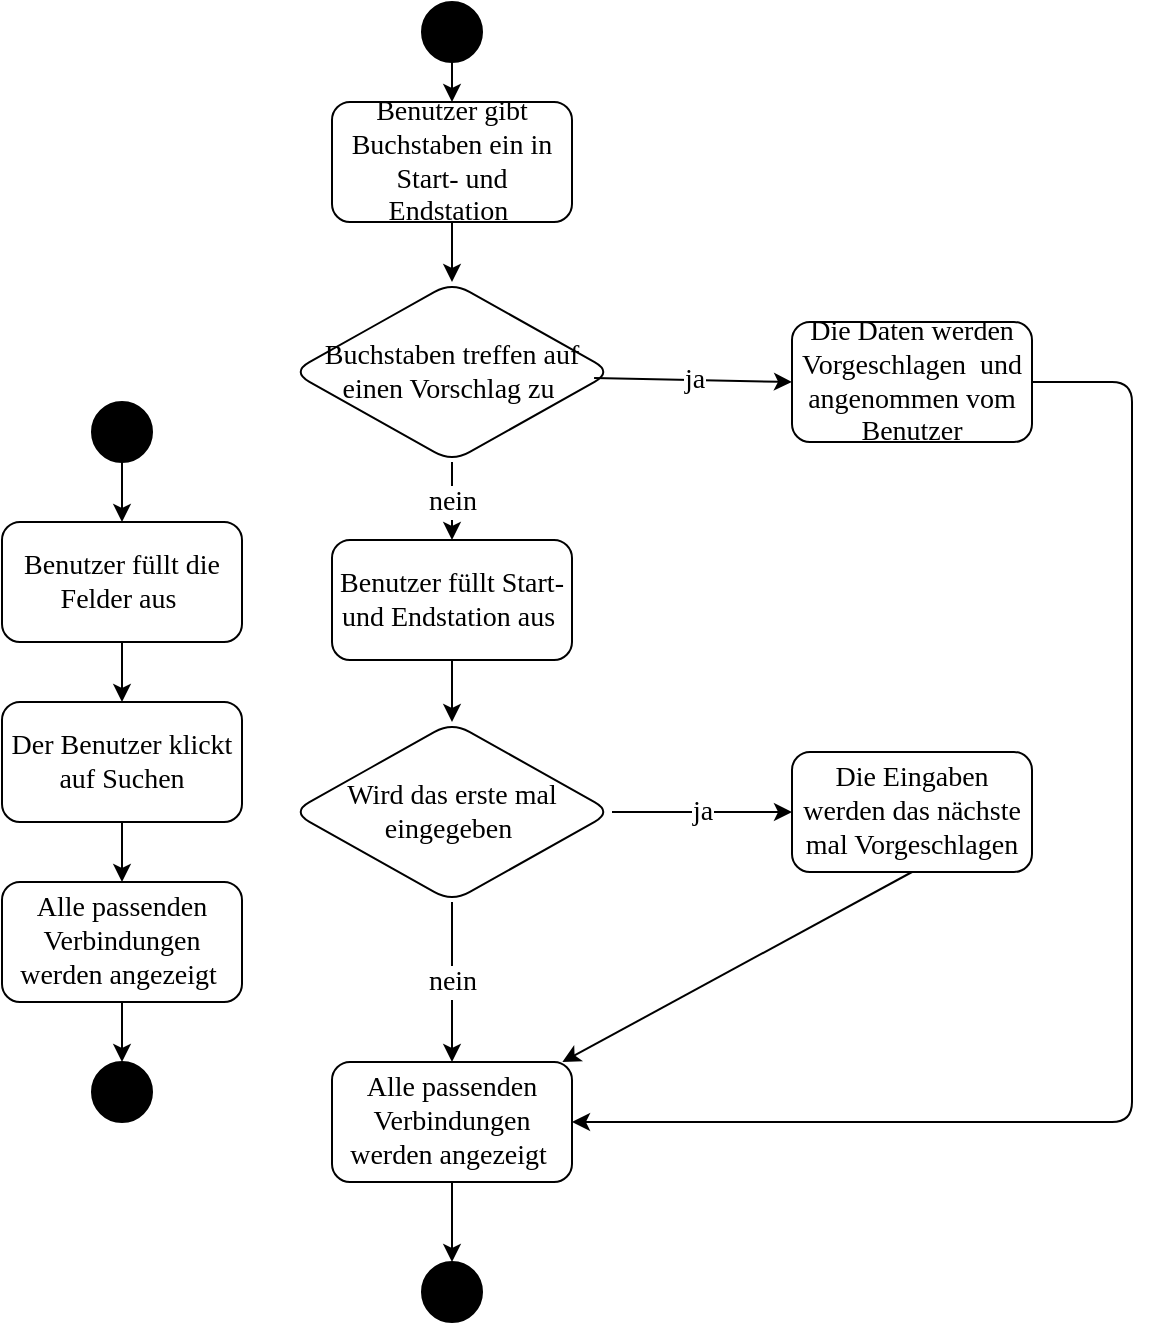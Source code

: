 <mxfile version="10.6.5" type="device"><diagram id="C3LnNUHvwIhLaUVAH8Nf" name="Page-1"><mxGraphModel dx="1314" dy="797" grid="1" gridSize="10" guides="1" tooltips="1" connect="1" arrows="1" fold="1" page="1" pageScale="1" pageWidth="827" pageHeight="1169" math="0" shadow="0"><root><mxCell id="0"/><mxCell id="1" parent="0"/><mxCell id="-KSB_4hySe2SpjSdORx5-85" value="" style="ellipse;whiteSpace=wrap;html=1;aspect=fixed;rounded=0;shadow=0;glass=0;comic=1;labelBackgroundColor=none;strokeColor=#000000;fillColor=#000000;fontFamily=Times New Roman;fontSize=14;fontColor=#000000;" vertex="1" parent="1"><mxGeometry x="160" y="240" width="30" height="30" as="geometry"/></mxCell><mxCell id="-KSB_4hySe2SpjSdORx5-86" value="" style="endArrow=classic;html=1;fontFamily=Times New Roman;fontSize=14;fontColor=#000000;exitX=0.5;exitY=1;exitDx=0;exitDy=0;" edge="1" parent="1" source="-KSB_4hySe2SpjSdORx5-85"><mxGeometry width="50" height="50" relative="1" as="geometry"><mxPoint x="170" y="360" as="sourcePoint"/><mxPoint x="175" y="300" as="targetPoint"/></mxGeometry></mxCell><mxCell id="-KSB_4hySe2SpjSdORx5-87" value="Benutzer füllt die Felder aus&amp;nbsp;" style="rounded=1;whiteSpace=wrap;html=1;shadow=0;glass=0;comic=0;labelBackgroundColor=none;strokeColor=#000000;fillColor=none;fontFamily=Times New Roman;fontSize=14;fontColor=#000000;" vertex="1" parent="1"><mxGeometry x="115" y="300" width="120" height="60" as="geometry"/></mxCell><mxCell id="-KSB_4hySe2SpjSdORx5-91" value="Der Benutzer klickt auf Suchen" style="rounded=1;whiteSpace=wrap;html=1;shadow=0;glass=0;comic=0;labelBackgroundColor=none;strokeColor=#000000;fillColor=none;fontFamily=Times New Roman;fontSize=14;fontColor=#000000;" vertex="1" parent="1"><mxGeometry x="115" y="390" width="120" height="60" as="geometry"/></mxCell><mxCell id="-KSB_4hySe2SpjSdORx5-92" value="" style="endArrow=classic;html=1;fontFamily=Times New Roman;fontSize=14;fontColor=#000000;exitX=0.5;exitY=1;exitDx=0;exitDy=0;" edge="1" parent="1" source="-KSB_4hySe2SpjSdORx5-87" target="-KSB_4hySe2SpjSdORx5-91"><mxGeometry width="50" height="50" relative="1" as="geometry"><mxPoint x="530" y="600" as="sourcePoint"/><mxPoint x="580" y="550" as="targetPoint"/></mxGeometry></mxCell><mxCell id="-KSB_4hySe2SpjSdORx5-93" value="Alle passenden Verbindungen werden angezeigt&amp;nbsp;" style="rounded=1;whiteSpace=wrap;html=1;shadow=0;glass=0;comic=0;labelBackgroundColor=none;strokeColor=#000000;fillColor=none;fontFamily=Times New Roman;fontSize=14;fontColor=#000000;" vertex="1" parent="1"><mxGeometry x="115" y="480" width="120" height="60" as="geometry"/></mxCell><mxCell id="-KSB_4hySe2SpjSdORx5-94" value="" style="endArrow=classic;html=1;fontFamily=Times New Roman;fontSize=14;fontColor=#000000;exitX=0.5;exitY=1;exitDx=0;exitDy=0;" edge="1" parent="1" source="-KSB_4hySe2SpjSdORx5-91" target="-KSB_4hySe2SpjSdORx5-93"><mxGeometry width="50" height="50" relative="1" as="geometry"><mxPoint x="570" y="470" as="sourcePoint"/><mxPoint x="620" y="420" as="targetPoint"/></mxGeometry></mxCell><mxCell id="-KSB_4hySe2SpjSdORx5-95" value="" style="endArrow=classic;html=1;fontFamily=Times New Roman;fontSize=14;fontColor=#000000;exitX=0.5;exitY=1;exitDx=0;exitDy=0;entryX=0.5;entryY=0;entryDx=0;entryDy=0;" edge="1" parent="1" source="-KSB_4hySe2SpjSdORx5-93" target="-KSB_4hySe2SpjSdORx5-96"><mxGeometry width="50" height="50" relative="1" as="geometry"><mxPoint x="180" y="570" as="sourcePoint"/><mxPoint x="175" y="570" as="targetPoint"/></mxGeometry></mxCell><mxCell id="-KSB_4hySe2SpjSdORx5-96" value="" style="ellipse;whiteSpace=wrap;html=1;aspect=fixed;rounded=0;shadow=0;glass=0;comic=1;labelBackgroundColor=none;strokeColor=#000000;fillColor=#000000;fontFamily=Times New Roman;fontSize=14;fontColor=#000000;" vertex="1" parent="1"><mxGeometry x="160" y="570" width="30" height="30" as="geometry"/></mxCell><mxCell id="-KSB_4hySe2SpjSdORx5-98" value="" style="ellipse;whiteSpace=wrap;html=1;aspect=fixed;rounded=0;shadow=0;glass=0;comic=1;labelBackgroundColor=none;strokeColor=#000000;fillColor=#000000;fontFamily=Times New Roman;fontSize=14;fontColor=#000000;" vertex="1" parent="1"><mxGeometry x="325" y="40" width="30" height="30" as="geometry"/></mxCell><mxCell id="-KSB_4hySe2SpjSdORx5-99" value="" style="endArrow=classic;html=1;fontFamily=Times New Roman;fontSize=14;fontColor=#000000;exitX=0.5;exitY=1;exitDx=0;exitDy=0;entryX=0.5;entryY=0;entryDx=0;entryDy=0;" edge="1" parent="1" source="-KSB_4hySe2SpjSdORx5-98" target="-KSB_4hySe2SpjSdORx5-112"><mxGeometry width="50" height="50" relative="1" as="geometry"><mxPoint x="335" y="360" as="sourcePoint"/><mxPoint x="340" y="300" as="targetPoint"/></mxGeometry></mxCell><mxCell id="-KSB_4hySe2SpjSdORx5-100" value="Benutzer füllt Start- und Endstation aus&amp;nbsp;" style="rounded=1;whiteSpace=wrap;html=1;shadow=0;glass=0;comic=0;labelBackgroundColor=none;strokeColor=#000000;fillColor=none;fontFamily=Times New Roman;fontSize=14;fontColor=#000000;" vertex="1" parent="1"><mxGeometry x="280" y="309" width="120" height="60" as="geometry"/></mxCell><mxCell id="-KSB_4hySe2SpjSdORx5-101" value="Die Eingaben werden das nächste mal Vorgeschlagen" style="rounded=1;whiteSpace=wrap;html=1;shadow=0;glass=0;comic=0;labelBackgroundColor=none;strokeColor=#000000;fillColor=none;fontFamily=Times New Roman;fontSize=14;fontColor=#000000;" vertex="1" parent="1"><mxGeometry x="510" y="415" width="120" height="60" as="geometry"/></mxCell><mxCell id="-KSB_4hySe2SpjSdORx5-102" value="" style="endArrow=classic;html=1;fontFamily=Times New Roman;fontSize=14;fontColor=#000000;exitX=0.5;exitY=1;exitDx=0;exitDy=0;" edge="1" parent="1" source="-KSB_4hySe2SpjSdORx5-100"><mxGeometry width="50" height="50" relative="1" as="geometry"><mxPoint x="695" y="600" as="sourcePoint"/><mxPoint x="340" y="400" as="targetPoint"/></mxGeometry></mxCell><mxCell id="-KSB_4hySe2SpjSdORx5-103" value="Alle passenden Verbindungen werden angezeigt&amp;nbsp;" style="rounded=1;whiteSpace=wrap;html=1;shadow=0;glass=0;comic=0;labelBackgroundColor=none;strokeColor=#000000;fillColor=none;fontFamily=Times New Roman;fontSize=14;fontColor=#000000;" vertex="1" parent="1"><mxGeometry x="280" y="570" width="120" height="60" as="geometry"/></mxCell><mxCell id="-KSB_4hySe2SpjSdORx5-104" value="" style="endArrow=classic;html=1;fontFamily=Times New Roman;fontSize=14;fontColor=#000000;exitX=0.5;exitY=1;exitDx=0;exitDy=0;" edge="1" parent="1" source="-KSB_4hySe2SpjSdORx5-101" target="-KSB_4hySe2SpjSdORx5-103"><mxGeometry width="50" height="50" relative="1" as="geometry"><mxPoint x="735" y="470" as="sourcePoint"/><mxPoint x="785" y="420" as="targetPoint"/></mxGeometry></mxCell><mxCell id="-KSB_4hySe2SpjSdORx5-105" value="" style="endArrow=classic;html=1;fontFamily=Times New Roman;fontSize=14;fontColor=#000000;exitX=0.5;exitY=1;exitDx=0;exitDy=0;entryX=0.5;entryY=0;entryDx=0;entryDy=0;" edge="1" parent="1" source="-KSB_4hySe2SpjSdORx5-103" target="-KSB_4hySe2SpjSdORx5-106"><mxGeometry width="50" height="50" relative="1" as="geometry"><mxPoint x="345" y="570" as="sourcePoint"/><mxPoint x="340" y="570" as="targetPoint"/></mxGeometry></mxCell><mxCell id="-KSB_4hySe2SpjSdORx5-106" value="" style="ellipse;whiteSpace=wrap;html=1;aspect=fixed;rounded=0;shadow=0;glass=0;comic=1;labelBackgroundColor=none;strokeColor=#000000;fillColor=#000000;fontFamily=Times New Roman;fontSize=14;fontColor=#000000;" vertex="1" parent="1"><mxGeometry x="325" y="670" width="30" height="30" as="geometry"/></mxCell><mxCell id="-KSB_4hySe2SpjSdORx5-110" value="ja" style="edgeStyle=orthogonalEdgeStyle;rounded=0;orthogonalLoop=1;jettySize=auto;html=1;exitX=1;exitY=0.5;exitDx=0;exitDy=0;fontFamily=Times New Roman;fontSize=14;fontColor=#000000;" edge="1" parent="1" source="-KSB_4hySe2SpjSdORx5-107" target="-KSB_4hySe2SpjSdORx5-101"><mxGeometry relative="1" as="geometry"/></mxCell><mxCell id="-KSB_4hySe2SpjSdORx5-107" value="Wird das erste mal eingegeben&amp;nbsp;" style="rhombus;whiteSpace=wrap;html=1;rounded=1;shadow=0;glass=0;comic=0;labelBackgroundColor=none;strokeColor=#000000;fillColor=none;fontFamily=Times New Roman;fontSize=14;fontColor=#000000;" vertex="1" parent="1"><mxGeometry x="260" y="400" width="160" height="90" as="geometry"/></mxCell><mxCell id="-KSB_4hySe2SpjSdORx5-111" value="nein" style="endArrow=classic;html=1;fontFamily=Times New Roman;fontSize=14;fontColor=#000000;entryX=0.5;entryY=0;entryDx=0;entryDy=0;exitX=0.5;exitY=1;exitDx=0;exitDy=0;" edge="1" parent="1" source="-KSB_4hySe2SpjSdORx5-107" target="-KSB_4hySe2SpjSdORx5-103"><mxGeometry width="50" height="50" relative="1" as="geometry"><mxPoint x="170" y="710" as="sourcePoint"/><mxPoint x="220" y="660" as="targetPoint"/></mxGeometry></mxCell><mxCell id="-KSB_4hySe2SpjSdORx5-112" value="Benutzer gibt Buchstaben ein in Start- und Endstation&amp;nbsp;" style="rounded=1;whiteSpace=wrap;html=1;shadow=0;glass=0;comic=0;labelBackgroundColor=none;strokeColor=#000000;fillColor=none;fontFamily=Times New Roman;fontSize=14;fontColor=#000000;" vertex="1" parent="1"><mxGeometry x="280" y="90" width="120" height="60" as="geometry"/></mxCell><mxCell id="-KSB_4hySe2SpjSdORx5-113" value="ja" style="endArrow=classic;html=1;fontFamily=Times New Roman;fontSize=14;fontColor=#000000;exitX=0.944;exitY=0.534;exitDx=0;exitDy=0;exitPerimeter=0;entryX=0;entryY=0.5;entryDx=0;entryDy=0;" edge="1" parent="1" source="-KSB_4hySe2SpjSdORx5-114" target="-KSB_4hySe2SpjSdORx5-117"><mxGeometry width="50" height="50" relative="1" as="geometry"><mxPoint x="620" y="140" as="sourcePoint"/><mxPoint x="500" y="227" as="targetPoint"/></mxGeometry></mxCell><mxCell id="-KSB_4hySe2SpjSdORx5-114" value="Buchstaben treffen auf einen Vorschlag zu&amp;nbsp;" style="rhombus;whiteSpace=wrap;html=1;rounded=1;shadow=0;glass=0;comic=0;labelBackgroundColor=none;strokeColor=#000000;fillColor=none;fontFamily=Times New Roman;fontSize=14;fontColor=#000000;" vertex="1" parent="1"><mxGeometry x="260" y="180" width="160" height="90" as="geometry"/></mxCell><mxCell id="-KSB_4hySe2SpjSdORx5-115" value="" style="endArrow=classic;html=1;fontFamily=Times New Roman;fontSize=14;fontColor=#000000;exitX=0.5;exitY=1;exitDx=0;exitDy=0;entryX=0.5;entryY=0;entryDx=0;entryDy=0;" edge="1" parent="1" source="-KSB_4hySe2SpjSdORx5-112" target="-KSB_4hySe2SpjSdORx5-114"><mxGeometry width="50" height="50" relative="1" as="geometry"><mxPoint x="670" y="330" as="sourcePoint"/><mxPoint x="720" y="280" as="targetPoint"/></mxGeometry></mxCell><mxCell id="-KSB_4hySe2SpjSdORx5-116" value="nein" style="endArrow=classic;html=1;fontFamily=Times New Roman;fontSize=14;fontColor=#000000;exitX=0.5;exitY=1;exitDx=0;exitDy=0;entryX=0.5;entryY=0;entryDx=0;entryDy=0;" edge="1" parent="1" source="-KSB_4hySe2SpjSdORx5-114" target="-KSB_4hySe2SpjSdORx5-100"><mxGeometry width="50" height="50" relative="1" as="geometry"><mxPoint x="620" y="320" as="sourcePoint"/><mxPoint x="670" y="270" as="targetPoint"/></mxGeometry></mxCell><mxCell id="-KSB_4hySe2SpjSdORx5-117" value="Die Daten werden Vorgeschlagen&amp;nbsp; und angenommen vom Benutzer" style="rounded=1;whiteSpace=wrap;html=1;shadow=0;glass=0;comic=0;labelBackgroundColor=none;strokeColor=#000000;fillColor=none;fontFamily=Times New Roman;fontSize=14;fontColor=#000000;" vertex="1" parent="1"><mxGeometry x="510" y="200" width="120" height="60" as="geometry"/></mxCell><mxCell id="-KSB_4hySe2SpjSdORx5-118" value="" style="endArrow=classic;html=1;fontFamily=Times New Roman;fontSize=14;fontColor=#000000;exitX=1;exitY=0.5;exitDx=0;exitDy=0;entryX=1;entryY=0.5;entryDx=0;entryDy=0;" edge="1" parent="1" source="-KSB_4hySe2SpjSdORx5-117" target="-KSB_4hySe2SpjSdORx5-103"><mxGeometry width="50" height="50" relative="1" as="geometry"><mxPoint x="430" y="360" as="sourcePoint"/><mxPoint x="480" y="310" as="targetPoint"/><Array as="points"><mxPoint x="680" y="230"/><mxPoint x="680" y="600"/></Array></mxGeometry></mxCell></root></mxGraphModel></diagram></mxfile>